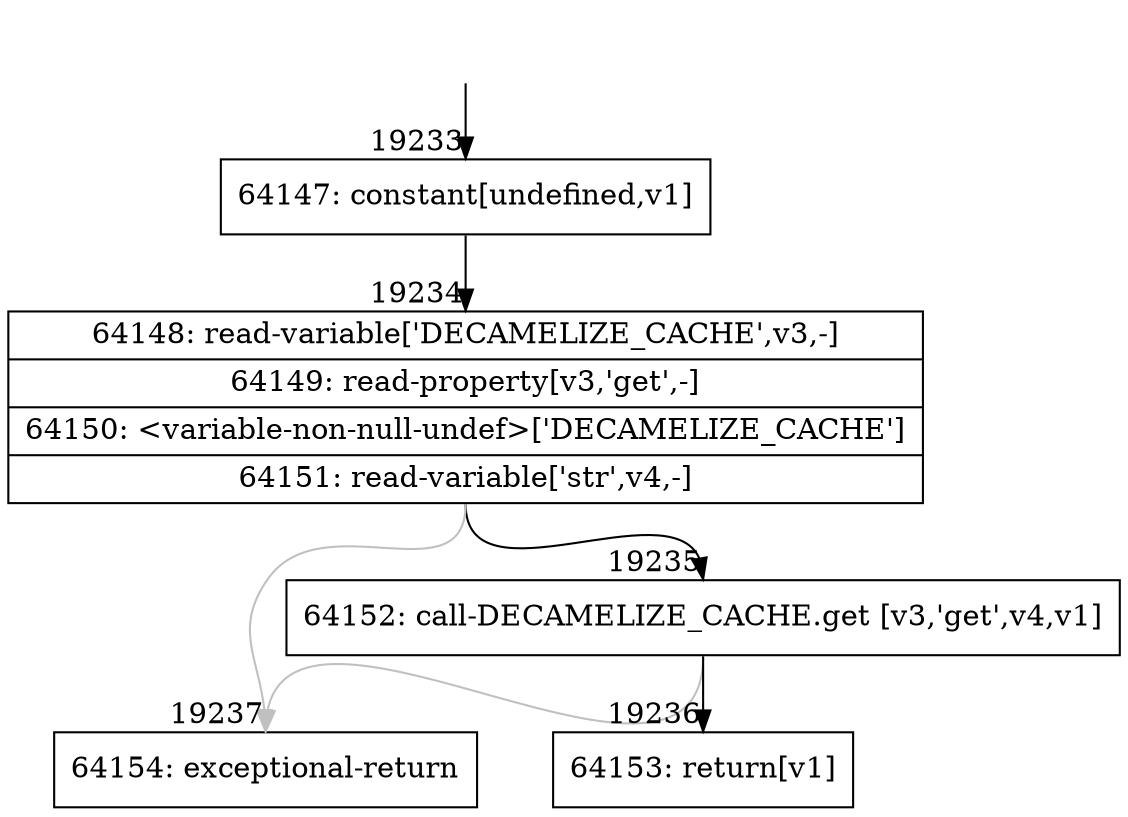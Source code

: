 digraph {
rankdir="TD"
BB_entry1654[shape=none,label=""];
BB_entry1654 -> BB19233 [tailport=s, headport=n, headlabel="    19233"]
BB19233 [shape=record label="{64147: constant[undefined,v1]}" ] 
BB19233 -> BB19234 [tailport=s, headport=n, headlabel="      19234"]
BB19234 [shape=record label="{64148: read-variable['DECAMELIZE_CACHE',v3,-]|64149: read-property[v3,'get',-]|64150: \<variable-non-null-undef\>['DECAMELIZE_CACHE']|64151: read-variable['str',v4,-]}" ] 
BB19234 -> BB19235 [tailport=s, headport=n, headlabel="      19235"]
BB19234 -> BB19237 [tailport=s, headport=n, color=gray, headlabel="      19237"]
BB19235 [shape=record label="{64152: call-DECAMELIZE_CACHE.get [v3,'get',v4,v1]}" ] 
BB19235 -> BB19236 [tailport=s, headport=n, headlabel="      19236"]
BB19235 -> BB19237 [tailport=s, headport=n, color=gray]
BB19236 [shape=record label="{64153: return[v1]}" ] 
BB19237 [shape=record label="{64154: exceptional-return}" ] 
//#$~ 35911
}
